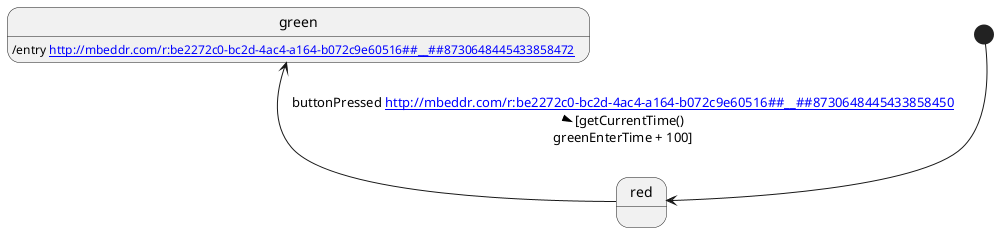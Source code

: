 @startuml
[*] --> red
state "red" as red {
}
url of red is [[http://mbeddr.com/r:be2272c0-bc2d-4ac4-a164-b072c9e60516##__##8730648445433858447]]
red -up-> green : buttonPressed [[http://mbeddr.com/r:be2272c0-bc2d-4ac4-a164-b072c9e60516##__##8730648445433858450]]\n[getCurrentTime() >\ngreenEnterTime + 100]
state "green" as green {
}
green: /entry [[http://mbeddr.com/r:be2272c0-bc2d-4ac4-a164-b072c9e60516##__##8730648445433858472]]
url of green is [[http://mbeddr.com/r:be2272c0-bc2d-4ac4-a164-b072c9e60516##__##8730648445433858454]]
@enduml
